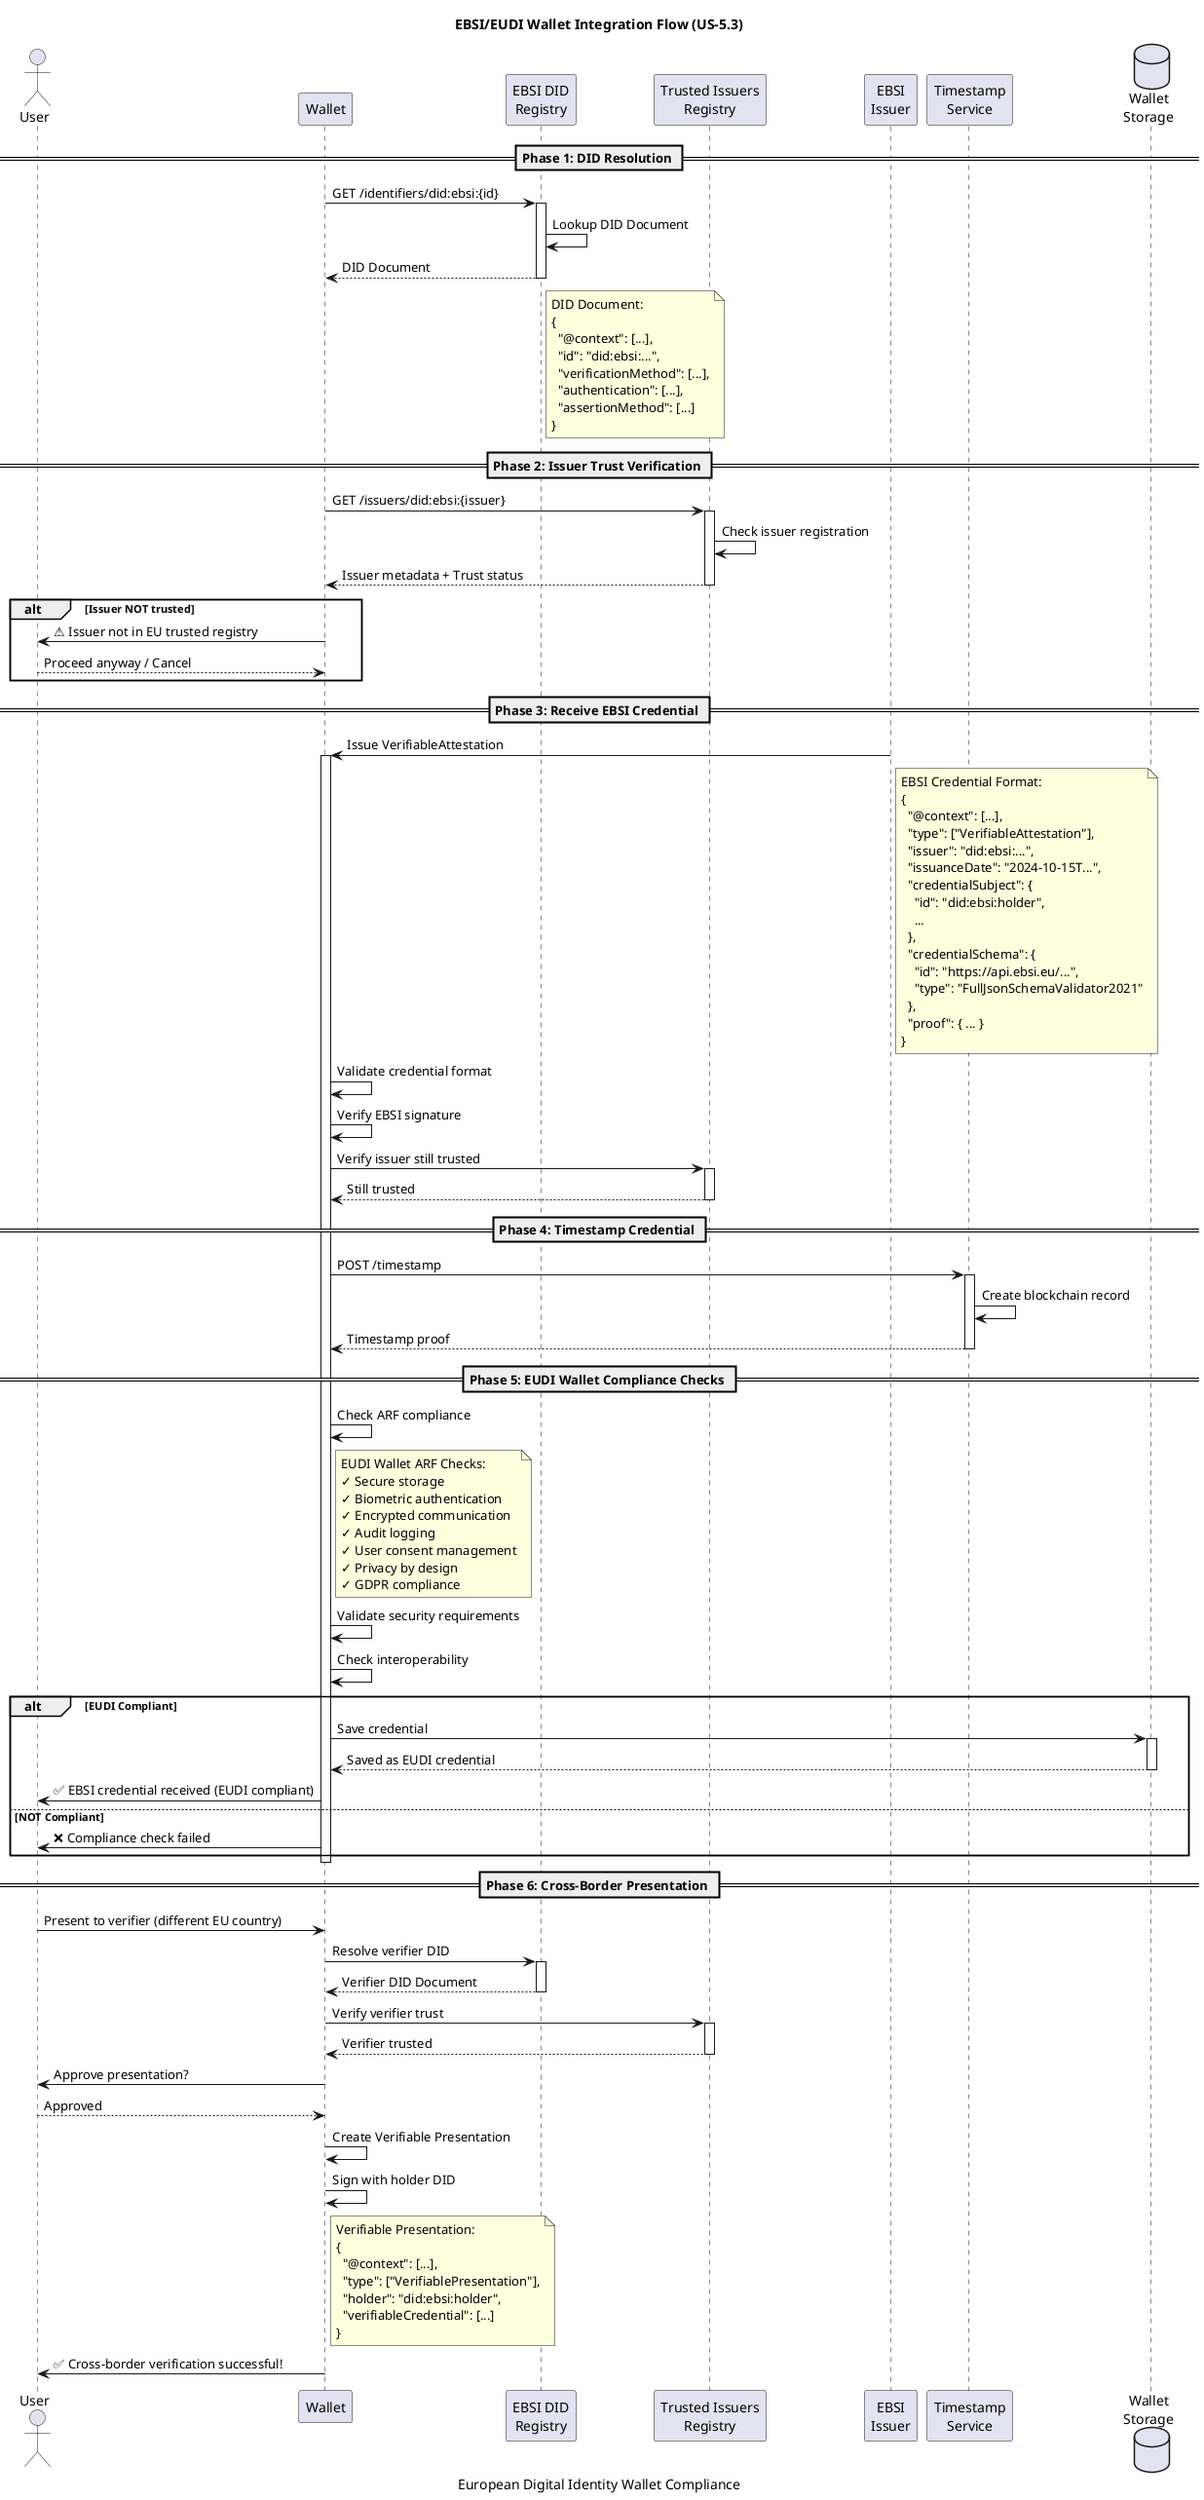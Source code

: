 @startuml
title EBSI/EUDI Wallet Integration Flow (US-5.3)
caption European Digital Identity Wallet Compliance

actor User
participant "Wallet" as Wallet
participant "EBSI DID\nRegistry" as DIDReg
participant "Trusted Issuers\nRegistry" as TIR
participant "EBSI\nIssuer" as Issuer
participant "Timestamp\nService" as Timestamp
database "Wallet\nStorage" as Storage

== Phase 1: DID Resolution ==
Wallet -> DIDReg: GET /identifiers/did:ebsi:{id}
activate DIDReg
DIDReg -> DIDReg: Lookup DID Document
DIDReg --> Wallet: DID Document
deactivate DIDReg

note right of DIDReg
DID Document:
{
  "@context": [...],
  "id": "did:ebsi:...",
  "verificationMethod": [...],
  "authentication": [...],
  "assertionMethod": [...]
}
end note

== Phase 2: Issuer Trust Verification ==
Wallet -> TIR: GET /issuers/did:ebsi:{issuer}
activate TIR
TIR -> TIR: Check issuer registration
TIR --> Wallet: Issuer metadata + Trust status
deactivate TIR

alt Issuer NOT trusted
    Wallet -> User: ⚠️ Issuer not in EU trusted registry
    User --> Wallet: Proceed anyway / Cancel
end

== Phase 3: Receive EBSI Credential ==
Issuer -> Wallet: Issue VerifiableAttestation
activate Wallet

note right of Issuer
EBSI Credential Format:
{
  "@context": [...],
  "type": ["VerifiableAttestation"],
  "issuer": "did:ebsi:...",
  "issuanceDate": "2024-10-15T...",
  "credentialSubject": {
    "id": "did:ebsi:holder",
    ...
  },
  "credentialSchema": {
    "id": "https://api.ebsi.eu/...",
    "type": "FullJsonSchemaValidator2021"
  },
  "proof": { ... }
}
end note

Wallet -> Wallet: Validate credential format
Wallet -> Wallet: Verify EBSI signature
Wallet -> TIR: Verify issuer still trusted
activate TIR
TIR --> Wallet: Still trusted
deactivate TIR

== Phase 4: Timestamp Credential ==
Wallet -> Timestamp: POST /timestamp
activate Timestamp
Timestamp -> Timestamp: Create blockchain record
Timestamp --> Wallet: Timestamp proof
deactivate Timestamp

== Phase 5: EUDI Wallet Compliance Checks ==
Wallet -> Wallet: Check ARF compliance
note right of Wallet
EUDI Wallet ARF Checks:
✓ Secure storage
✓ Biometric authentication
✓ Encrypted communication
✓ Audit logging
✓ User consent management
✓ Privacy by design
✓ GDPR compliance
end note

Wallet -> Wallet: Validate security requirements
Wallet -> Wallet: Check interoperability

alt EUDI Compliant
    Wallet -> Storage: Save credential
    activate Storage
    Storage --> Wallet: Saved as EUDI credential
    deactivate Storage
    Wallet -> User: ✅ EBSI credential received (EUDI compliant)
else NOT Compliant
    Wallet -> User: ❌ Compliance check failed
end

deactivate Wallet

== Phase 6: Cross-Border Presentation ==
User -> Wallet: Present to verifier (different EU country)
Wallet -> DIDReg: Resolve verifier DID
activate DIDReg
DIDReg --> Wallet: Verifier DID Document
deactivate DIDReg

Wallet -> TIR: Verify verifier trust
activate TIR
TIR --> Wallet: Verifier trusted
deactivate TIR

Wallet -> User: Approve presentation?
User --> Wallet: Approved

Wallet -> Wallet: Create Verifiable Presentation
Wallet -> Wallet: Sign with holder DID

note right of Wallet
Verifiable Presentation:
{
  "@context": [...],
  "type": ["VerifiablePresentation"],
  "holder": "did:ebsi:holder",
  "verifiableCredential": [...]
}
end note

Wallet -> User: ✅ Cross-border verification successful!

@enduml
